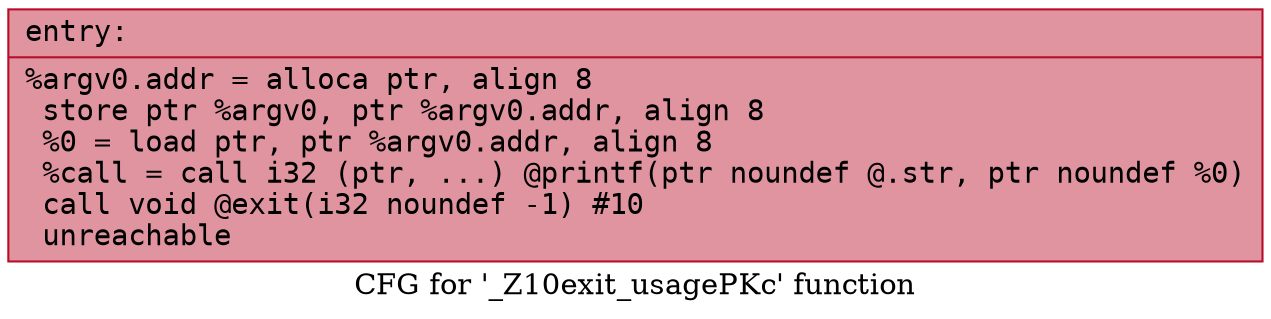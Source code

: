 digraph "CFG for '_Z10exit_usagePKc' function" {
	label="CFG for '_Z10exit_usagePKc' function";

	Node0x563b368566d0 [shape=record,color="#b70d28ff", style=filled, fillcolor="#b70d2870" fontname="Courier",label="{entry:\l|  %argv0.addr = alloca ptr, align 8\l  store ptr %argv0, ptr %argv0.addr, align 8\l  %0 = load ptr, ptr %argv0.addr, align 8\l  %call = call i32 (ptr, ...) @printf(ptr noundef @.str, ptr noundef %0)\l  call void @exit(i32 noundef -1) #10\l  unreachable\l}"];
}
